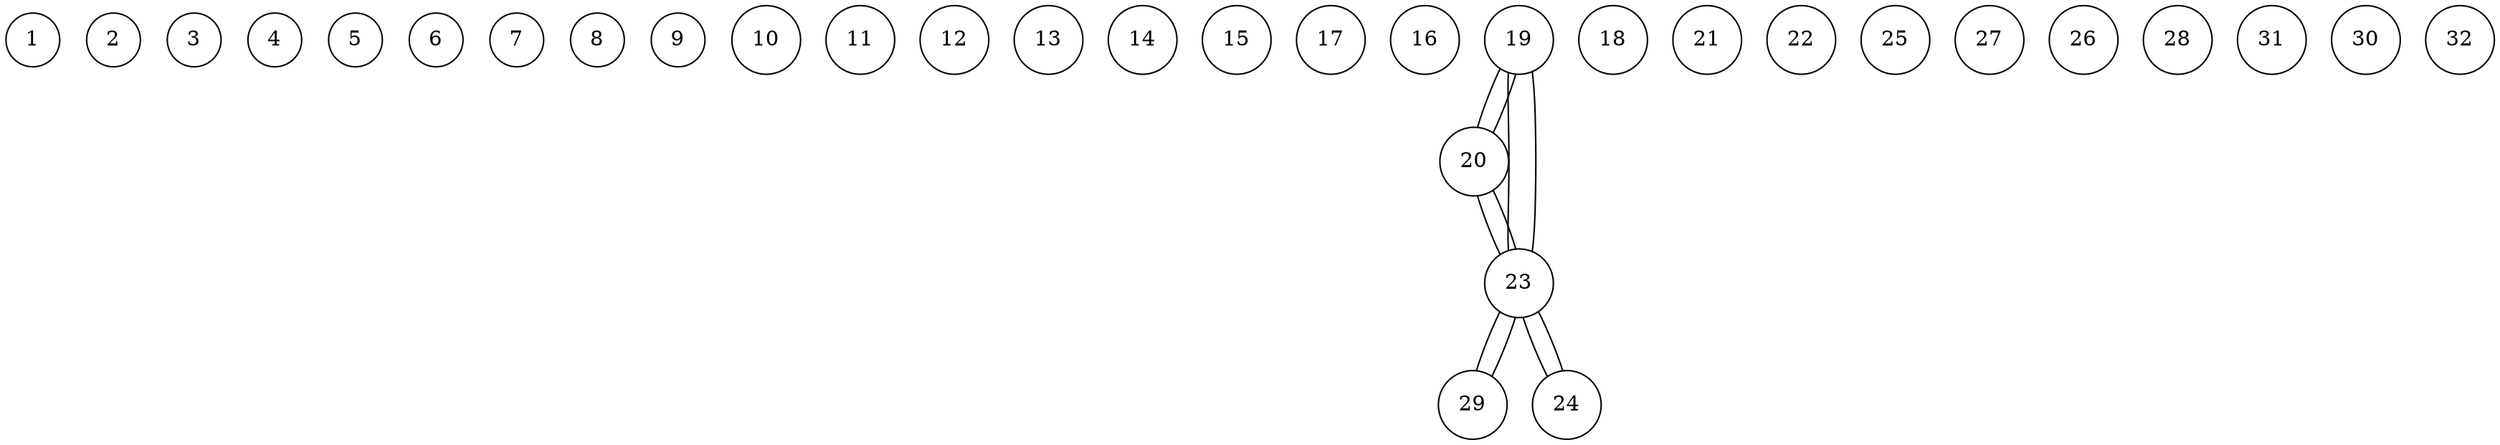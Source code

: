 graph interference_graph {
    node [shape = circle];
1;
2;
3;
4;
5;
6;
7;
8;
9;
10;
11;
12;
13;
14;
15;
17;
16;
19;
19 -- 20;
19 -- 23;
18;
21;
20;
20 -- 23;
20 -- 19;
23;
23 -- 29;
23 -- 24;
23 -- 20;
23 -- 19;
22;
25;
24;
24 -- 23;
27;
26;
29;
29 -- 23;
28;
31;
30;
32;
}

